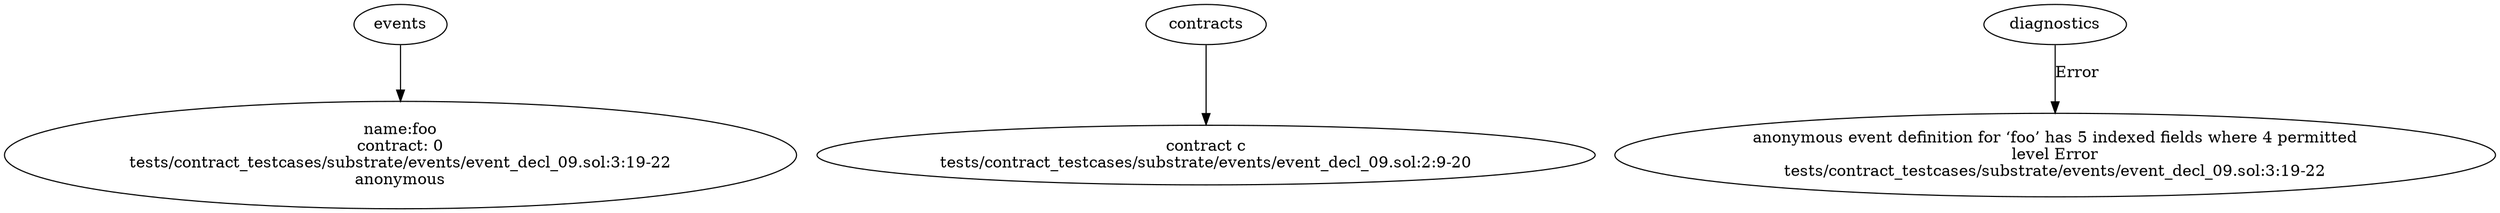 strict digraph "tests/contract_testcases/substrate/events/event_decl_09.sol" {
	foo [label="name:foo\ncontract: 0\ntests/contract_testcases/substrate/events/event_decl_09.sol:3:19-22\nanonymous"]
	contract [label="contract c\ntests/contract_testcases/substrate/events/event_decl_09.sol:2:9-20"]
	diagnostic [label="anonymous event definition for ‘foo’ has 5 indexed fields where 4 permitted\nlevel Error\ntests/contract_testcases/substrate/events/event_decl_09.sol:3:19-22"]
	events -> foo
	contracts -> contract
	diagnostics -> diagnostic [label="Error"]
}
